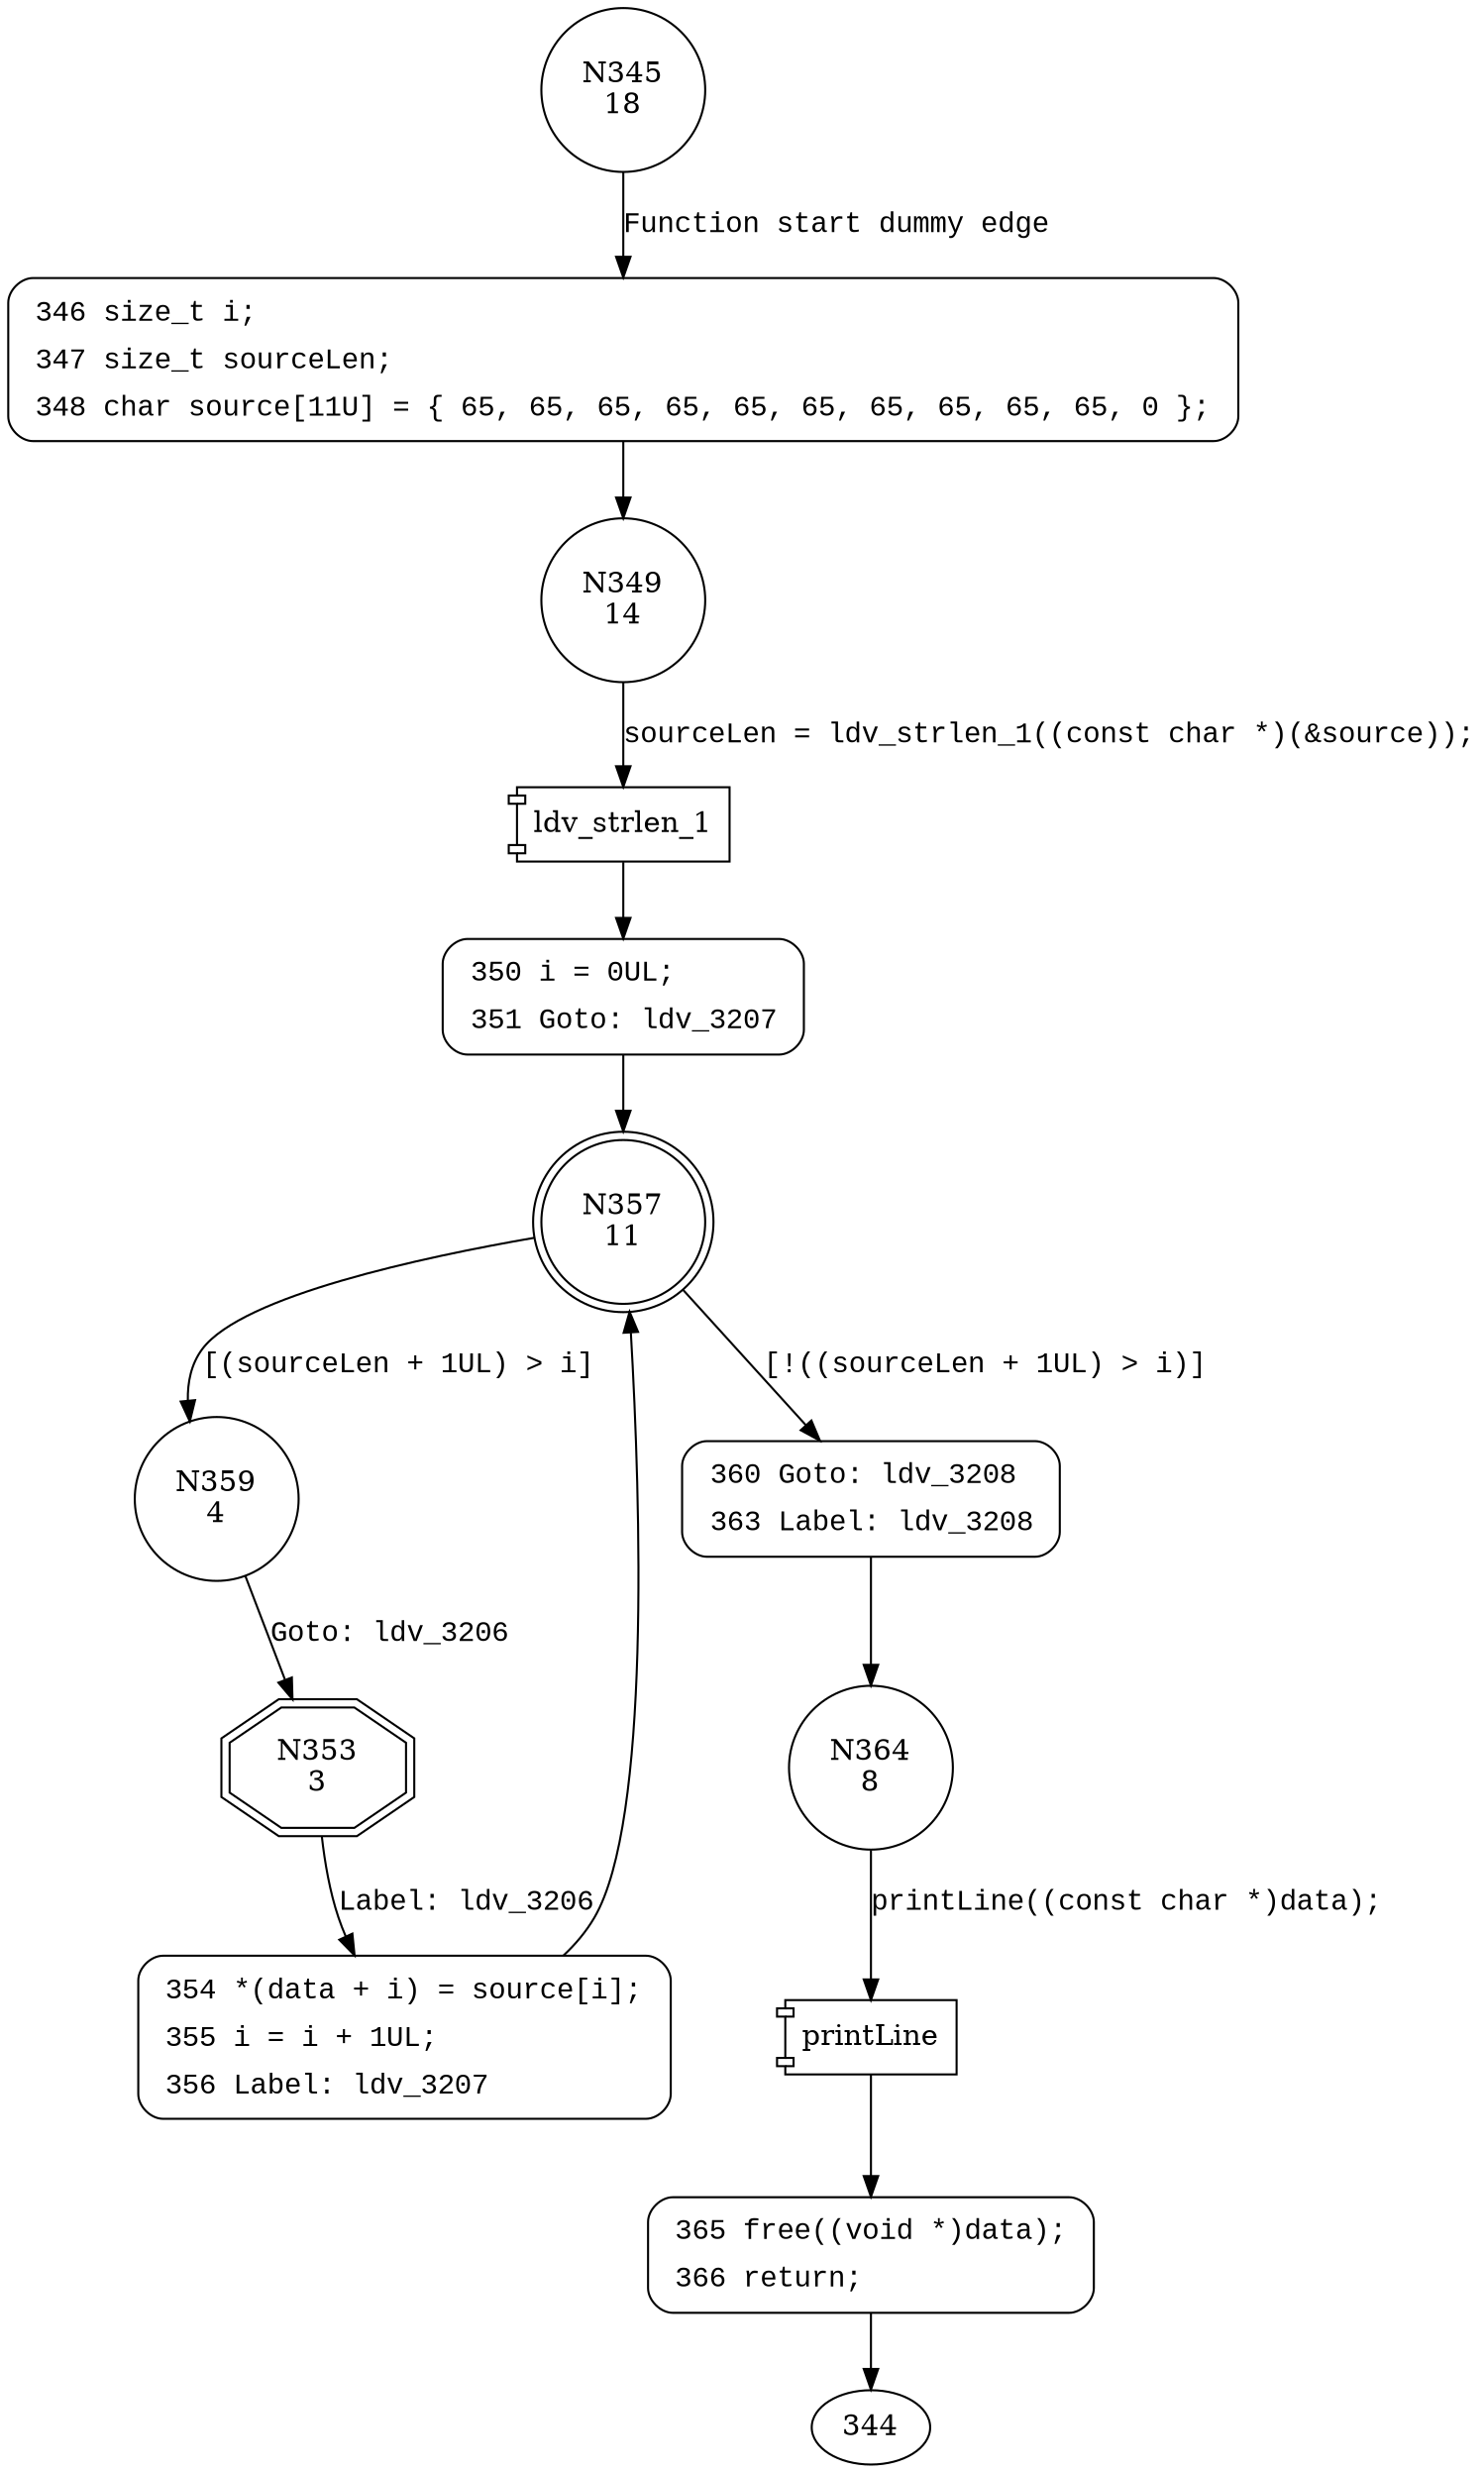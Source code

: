 digraph CWE122_Heap_Based_Buffer_Overflow__c_CWE193_char_loop_54e_badSink {
345 [shape="circle" label="N345\n18"]
346 [shape="circle" label="N346\n17"]
349 [shape="circle" label="N349\n14"]
350 [shape="circle" label="N350\n13"]
357 [shape="doublecircle" label="N357\n11"]
359 [shape="circle" label="N359\n4"]
360 [shape="circle" label="N360\n10"]
364 [shape="circle" label="N364\n8"]
365 [shape="circle" label="N365\n7"]
353 [shape="doubleoctagon" label="N353\n3"]
354 [shape="circle" label="N354\n2"]
346 [style="filled,bold" penwidth="1" fillcolor="white" fontname="Courier New" shape="Mrecord" label=<<table border="0" cellborder="0" cellpadding="3" bgcolor="white"><tr><td align="right">346</td><td align="left">size_t i;</td></tr><tr><td align="right">347</td><td align="left">size_t sourceLen;</td></tr><tr><td align="right">348</td><td align="left">char source[11U] = &#123; 65, 65, 65, 65, 65, 65, 65, 65, 65, 65, 0 &#125;;</td></tr></table>>]
346 -> 349[label=""]
350 [style="filled,bold" penwidth="1" fillcolor="white" fontname="Courier New" shape="Mrecord" label=<<table border="0" cellborder="0" cellpadding="3" bgcolor="white"><tr><td align="right">350</td><td align="left">i = 0UL;</td></tr><tr><td align="right">351</td><td align="left">Goto: ldv_3207</td></tr></table>>]
350 -> 357[label=""]
360 [style="filled,bold" penwidth="1" fillcolor="white" fontname="Courier New" shape="Mrecord" label=<<table border="0" cellborder="0" cellpadding="3" bgcolor="white"><tr><td align="right">360</td><td align="left">Goto: ldv_3208</td></tr><tr><td align="right">363</td><td align="left">Label: ldv_3208</td></tr></table>>]
360 -> 364[label=""]
365 [style="filled,bold" penwidth="1" fillcolor="white" fontname="Courier New" shape="Mrecord" label=<<table border="0" cellborder="0" cellpadding="3" bgcolor="white"><tr><td align="right">365</td><td align="left">free((void *)data);</td></tr><tr><td align="right">366</td><td align="left">return;</td></tr></table>>]
365 -> 344[label=""]
354 [style="filled,bold" penwidth="1" fillcolor="white" fontname="Courier New" shape="Mrecord" label=<<table border="0" cellborder="0" cellpadding="3" bgcolor="white"><tr><td align="right">354</td><td align="left">*(data + i) = source[i];</td></tr><tr><td align="right">355</td><td align="left">i = i + 1UL;</td></tr><tr><td align="right">356</td><td align="left">Label: ldv_3207</td></tr></table>>]
354 -> 357[label=""]
345 -> 346 [label="Function start dummy edge" fontname="Courier New"]
100040 [shape="component" label="ldv_strlen_1"]
349 -> 100040 [label="sourceLen = ldv_strlen_1((const char *)(&source));" fontname="Courier New"]
100040 -> 350 [label="" fontname="Courier New"]
357 -> 359 [label="[(sourceLen + 1UL) > i]" fontname="Courier New"]
357 -> 360 [label="[!((sourceLen + 1UL) > i)]" fontname="Courier New"]
100041 [shape="component" label="printLine"]
364 -> 100041 [label="printLine((const char *)data);" fontname="Courier New"]
100041 -> 365 [label="" fontname="Courier New"]
359 -> 353 [label="Goto: ldv_3206" fontname="Courier New"]
353 -> 354 [label="Label: ldv_3206" fontname="Courier New"]
}